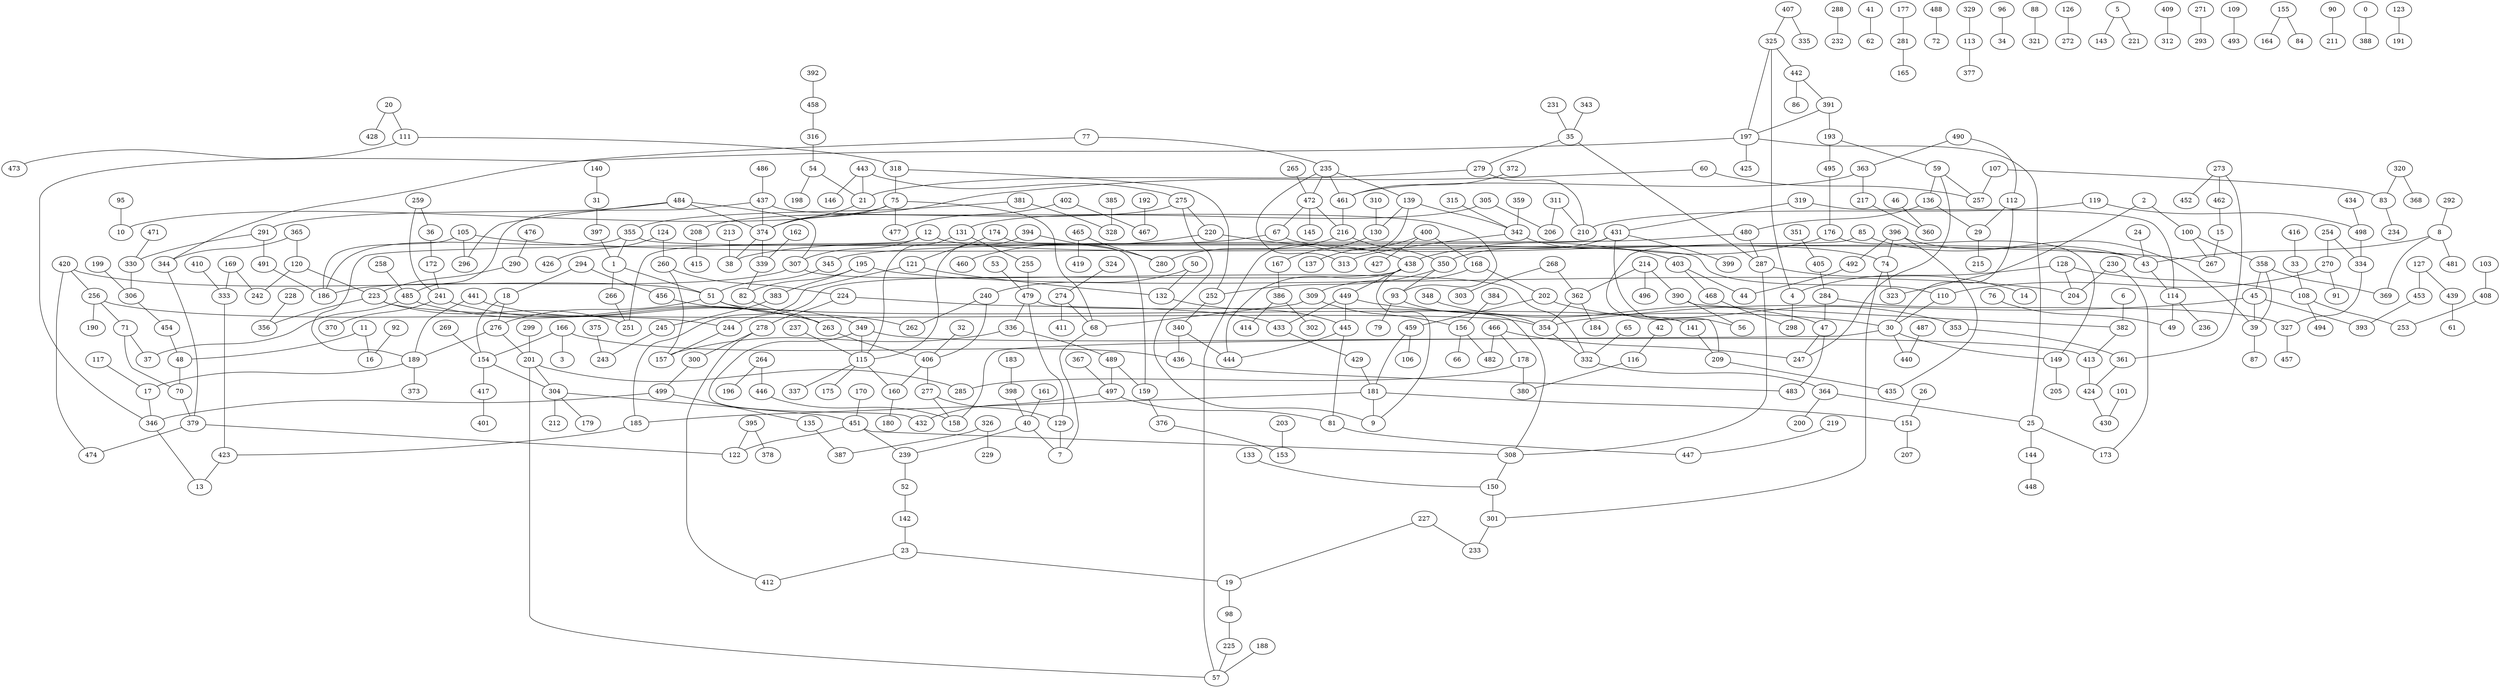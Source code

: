 graph ErdosRenyi500 {
406 -- 277;
15 -- 267;
332 -- 364;
108 -- 253;
45 -- 354;
75 -- 10;
459 -- 106;
154 -- 304;
342 -- 403;
11 -- 48;
279 -- 210;
292 -- 8;
276 -- 189;
294 -- 18;
130 -- 167;
201 -- 285;
47 -- 247;
258 -- 485;
287 -- 308;
438 -- 449;
479 -- 308;
136 -- 29;
306 -- 454;
449 -- 433;
431 -- 189;
456 -- 349;
142 -- 23;
176 -- 149;
75 -- 477;
25 -- 173;
114 -- 236;
405 -- 284;
131 -- 115;
77 -- 235;
294 -- 456;
195 -- 204;
363 -- 461;
276 -- 201;
124 -- 426;
67 -- 74;
342 -- 313;
359 -- 342;
348 -- 47;
121 -- 185;
115 -- 337;
30 -- 158;
268 -- 362;
413 -- 424;
291 -- 330;
115 -- 160;
273 -- 452;
376 -- 153;
12 -- 307;
424 -- 430;
110 -- 30;
484 -- 296;
156 -- 66;
462 -- 15;
107 -- 83;
121 -- 132;
25 -- 144;
8 -- 369;
189 -- 17;
319 -- 114;
275 -- 9;
260 -- 157;
325 -- 197;
472 -- 216;
406 -- 160;
365 -- 120;
8 -- 481;
275 -- 220;
101 -- 430;
197 -- 346;
199 -- 306;
309 -- 68;
420 -- 474;
364 -- 200;
316 -- 54;
410 -- 333;
6 -- 382;
111 -- 473;
116 -- 380;
131 -- 255;
166 -- 3;
480 -- 287;
301 -- 233;
214 -- 496;
220 -- 460;
288 -- 232;
93 -- 79;
420 -- 51;
30 -- 149;
479 -- 129;
310 -- 130;
227 -- 233;
41 -- 62;
36 -- 172;
12 -- 251;
23 -- 412;
107 -- 257;
407 -- 325;
231 -- 35;
240 -- 262;
443 -- 146;
358 -- 45;
344 -- 379;
396 -- 39;
355 -- 1;
223 -- 354;
149 -- 205;
374 -- 38;
431 -- 350;
299 -- 201;
114 -- 49;
476 -- 290;
85 -- 209;
396 -- 492;
83 -- 234;
391 -- 193;
177 -- 281;
213 -- 38;
54 -- 198;
159 -- 376;
235 -- 461;
479 -- 336;
254 -- 270;
52 -- 142;
383 -- 245;
255 -- 479;
103 -- 408;
386 -- 414;
245 -- 243;
396 -- 74;
375 -- 243;
47 -- 483;
487 -- 440;
304 -- 451;
488 -- 72;
304 -- 212;
309 -- 156;
127 -- 439;
382 -- 413;
19 -- 98;
9 -- 438;
17 -- 346;
40 -- 7;
128 -- 4;
67 -- 38;
308 -- 150;
307 -- 186;
484 -- 374;
277 -- 158;
379 -- 122;
178 -- 285;
169 -- 333;
445 -- 81;
193 -- 59;
326 -- 229;
128 -- 204;
124 -- 260;
325 -- 442;
60 -- 257;
183 -- 398;
489 -- 159;
113 -- 377;
443 -- 21;
350 -- 93;
451 -- 308;
35 -- 287;
96 -- 34;
53 -- 479;
75 -- 374;
300 -- 499;
216 -- 280;
227 -- 19;
277 -- 129;
256 -- 190;
343 -- 35;
54 -- 21;
397 -- 1;
132 -- 445;
259 -- 36;
88 -- 321;
76 -- 49;
468 -- 298;
195 -- 82;
126 -- 272;
59 -- 257;
268 -- 303;
304 -- 179;
275 -- 208;
381 -- 355;
485 -- 37;
193 -- 495;
120 -- 242;
354 -- 332;
402 -- 477;
220 -- 438;
290 -- 223;
431 -- 56;
256 -- 71;
32 -- 406;
209 -- 435;
23 -- 19;
471 -- 330;
108 -- 494;
442 -- 86;
495 -- 176;
358 -- 369;
324 -- 274;
166 -- 154;
320 -- 83;
224 -- 278;
429 -- 181;
26 -- 151;
349 -- 115;
239 -- 52;
235 -- 472;
472 -- 67;
166 -- 436;
362 -- 184;
223 -- 251;
201 -- 57;
441 -- 189;
174 -- 159;
438 -- 244;
465 -- 419;
345 -- 51;
334 -- 327;
320 -- 368;
349 -- 432;
498 -- 334;
278 -- 412;
240 -- 406;
273 -- 361;
274 -- 411;
129 -- 7;
12 -- 43;
451 -- 122;
458 -- 316;
1 -- 51;
423 -- 13;
355 -- 186;
51 -- 276;
451 -- 239;
208 -- 415;
333 -- 423;
358 -- 39;
5 -- 143;
403 -- 44;
112 -- 29;
340 -- 436;
394 -- 115;
105 -- 186;
230 -- 204;
203 -- 153;
71 -- 37;
400 -- 427;
92 -- 16;
46 -- 360;
74 -- 301;
400 -- 168;
372 -- 461;
59 -- 136;
355 -- 110;
254 -- 334;
195 -- 383;
269 -- 154;
459 -- 181;
453 -- 393;
351 -- 405;
82 -- 263;
484 -- 307;
403 -- 468;
119 -- 210;
71 -- 70;
75 -- 68;
4 -- 298;
499 -- 135;
391 -- 197;
252 -- 340;
349 -- 413;
281 -- 165;
40 -- 239;
135 -- 387;
119 -- 498;
361 -- 424;
225 -- 57;
197 -- 25;
223 -- 356;
98 -- 225;
2 -- 100;
168 -- 202;
235 -- 313;
51 -- 141;
105 -- 267;
42 -- 116;
224 -- 433;
442 -- 391;
385 -- 328;
237 -- 115;
141 -- 209;
139 -- 342;
499 -- 346;
398 -- 40;
409 -- 312;
264 -- 446;
367 -- 497;
284 -- 47;
160 -- 180;
449 -- 30;
408 -- 253;
490 -- 363;
68 -- 7;
402 -- 467;
241 -- 263;
353 -- 361;
265 -- 472;
386 -- 302;
181 -- 151;
85 -- 43;
45 -- 39;
244 -- 157;
144 -- 448;
192 -- 467;
390 -- 56;
384 -- 156;
136 -- 480;
167 -- 386;
326 -- 387;
381 -- 328;
120 -- 223;
5 -- 221;
491 -- 186;
336 -- 157;
59 -- 247;
273 -- 462;
271 -- 293;
350 -- 252;
362 -- 354;
74 -- 323;
29 -- 215;
169 -- 242;
417 -- 401;
202 -- 459;
395 -- 378;
466 -- 178;
325 -- 4;
20 -- 111;
364 -- 25;
497 -- 81;
394 -- 280;
327 -- 457;
201 -- 304;
154 -- 417;
105 -- 296;
109 -- 493;
70 -- 379;
311 -- 206;
18 -- 154;
77 -- 344;
431 -- 399;
11 -- 16;
256 -- 244;
264 -- 196;
336 -- 489;
50 -- 132;
112 -- 30;
51 -- 262;
486 -- 437;
461 -- 216;
214 -- 390;
490 -- 112;
60 -- 374;
178 -- 380;
228 -- 356;
259 -- 241;
379 -- 474;
443 -- 275;
433 -- 429;
311 -- 210;
8 -- 43;
278 -- 300;
95 -- 10;
2 -- 323;
270 -- 110;
434 -- 498;
162 -- 339;
181 -- 185;
219 -- 447;
444 -- 438;
50 -- 240;
263 -- 406;
188 -- 57;
155 -- 164;
31 -- 397;
140 -- 31;
270 -- 91;
437 -- 93;
465 -- 280;
150 -- 301;
291 -- 491;
454 -- 48;
466 -- 482;
90 -- 211;
437 -- 485;
216 -- 350;
318 -- 252;
24 -- 43;
484 -- 291;
439 -- 61;
189 -- 373;
260 -- 224;
214 -- 362;
340 -- 444;
185 -- 423;
168 -- 309;
330 -- 306;
170 -- 451;
315 -- 342;
339 -- 82;
235 -- 139;
318 -- 75;
176 -- 438;
151 -- 207;
174 -- 121;
45 -- 393;
230 -- 173;
305 -- 131;
485 -- 263;
492 -- 44;
416 -- 33;
33 -- 108;
35 -- 279;
489 -- 497;
287 -- 14;
396 -- 435;
445 -- 444;
197 -- 425;
0 -- 388;
400 -- 137;
365 -- 344;
274 -- 68;
128 -- 108;
81 -- 447;
446 -- 158;
20 -- 428;
181 -- 9;
21 -- 374;
172 -- 241;
202 -- 353;
18 -- 276;
241 -- 370;
436 -- 483;
100 -- 267;
161 -- 40;
115 -- 175;
93 -- 354;
127 -- 453;
480 -- 345;
111 -- 318;
441 -- 263;
346 -- 13;
65 -- 332;
123 -- 191;
100 -- 358;
363 -- 217;
497 -- 432;
133 -- 150;
390 -- 382;
395 -- 122;
156 -- 482;
329 -- 113;
139 -- 130;
374 -- 339;
117 -- 17;
1 -- 266;
279 -- 21;
217 -- 360;
43 -- 114;
472 -- 145;
307 -- 332;
266 -- 251;
437 -- 374;
48 -- 70;
319 -- 431;
392 -- 458;
420 -- 256;
449 -- 445;
305 -- 206;
284 -- 327;
466 -- 247;
139 -- 57;
407 -- 335;
30 -- 440;
39 -- 87;
155 -- 84;
}

